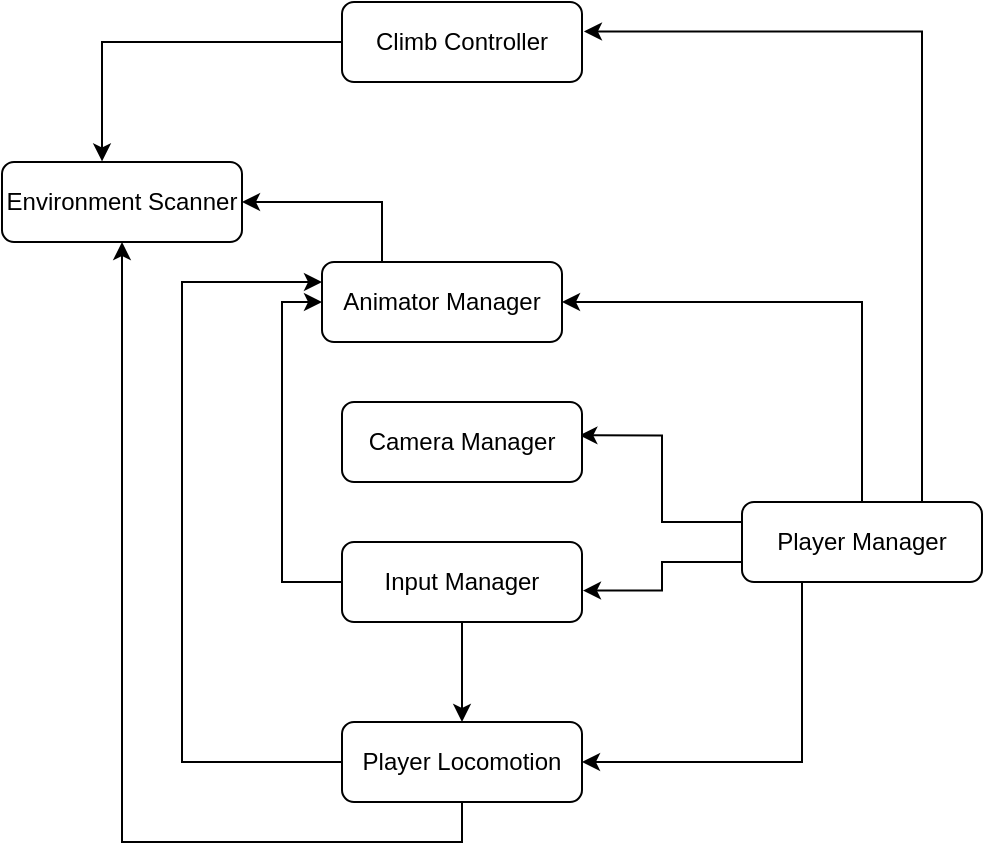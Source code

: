 <mxfile version="21.3.6" type="device">
  <diagram id="C5RBs43oDa-KdzZeNtuy" name="Page-1">
    <mxGraphModel dx="819" dy="404" grid="1" gridSize="10" guides="1" tooltips="1" connect="1" arrows="1" fold="1" page="1" pageScale="1" pageWidth="827" pageHeight="1169" math="0" shadow="0">
      <root>
        <mxCell id="WIyWlLk6GJQsqaUBKTNV-0" />
        <mxCell id="WIyWlLk6GJQsqaUBKTNV-1" parent="WIyWlLk6GJQsqaUBKTNV-0" />
        <mxCell id="WIyWlLk6GJQsqaUBKTNV-3" value="Animator Manager" style="rounded=1;whiteSpace=wrap;html=1;fontSize=12;glass=0;strokeWidth=1;shadow=0;" parent="WIyWlLk6GJQsqaUBKTNV-1" vertex="1">
          <mxGeometry x="290" y="230" width="120" height="40" as="geometry" />
        </mxCell>
        <mxCell id="U_nC-_LRhAZ8mGXo5n-D-15" style="edgeStyle=orthogonalEdgeStyle;rounded=0;orthogonalLoop=1;jettySize=auto;html=1;exitX=0;exitY=0.25;exitDx=0;exitDy=0;entryX=0.989;entryY=0.417;entryDx=0;entryDy=0;entryPerimeter=0;" parent="WIyWlLk6GJQsqaUBKTNV-1" source="U_nC-_LRhAZ8mGXo5n-D-0" target="U_nC-_LRhAZ8mGXo5n-D-2" edge="1">
          <mxGeometry relative="1" as="geometry">
            <Array as="points">
              <mxPoint x="460" y="360" />
              <mxPoint x="460" y="317" />
            </Array>
          </mxGeometry>
        </mxCell>
        <mxCell id="gVwEGgUXFEZ92yk2L-xp-0" style="edgeStyle=orthogonalEdgeStyle;rounded=0;orthogonalLoop=1;jettySize=auto;html=1;exitX=0.5;exitY=0;exitDx=0;exitDy=0;entryX=1;entryY=0.5;entryDx=0;entryDy=0;" parent="WIyWlLk6GJQsqaUBKTNV-1" source="U_nC-_LRhAZ8mGXo5n-D-0" target="WIyWlLk6GJQsqaUBKTNV-3" edge="1">
          <mxGeometry relative="1" as="geometry" />
        </mxCell>
        <mxCell id="gVwEGgUXFEZ92yk2L-xp-2" style="edgeStyle=orthogonalEdgeStyle;rounded=0;orthogonalLoop=1;jettySize=auto;html=1;exitX=0;exitY=0.75;exitDx=0;exitDy=0;entryX=1.004;entryY=0.607;entryDx=0;entryDy=0;entryPerimeter=0;" parent="WIyWlLk6GJQsqaUBKTNV-1" source="U_nC-_LRhAZ8mGXo5n-D-0" target="U_nC-_LRhAZ8mGXo5n-D-3" edge="1">
          <mxGeometry relative="1" as="geometry" />
        </mxCell>
        <mxCell id="KJHmOI00jwW5lU07bH_N-4" style="edgeStyle=orthogonalEdgeStyle;rounded=0;orthogonalLoop=1;jettySize=auto;html=1;exitX=0.75;exitY=0;exitDx=0;exitDy=0;entryX=1.008;entryY=0.368;entryDx=0;entryDy=0;entryPerimeter=0;" edge="1" parent="WIyWlLk6GJQsqaUBKTNV-1" source="U_nC-_LRhAZ8mGXo5n-D-0" target="KJHmOI00jwW5lU07bH_N-0">
          <mxGeometry relative="1" as="geometry" />
        </mxCell>
        <mxCell id="U_nC-_LRhAZ8mGXo5n-D-0" value="Player Manager" style="rounded=1;whiteSpace=wrap;html=1;fontSize=12;glass=0;strokeWidth=1;shadow=0;" parent="WIyWlLk6GJQsqaUBKTNV-1" vertex="1">
          <mxGeometry x="500" y="350" width="120" height="40" as="geometry" />
        </mxCell>
        <mxCell id="U_nC-_LRhAZ8mGXo5n-D-2" value="Camera Manager" style="rounded=1;whiteSpace=wrap;html=1;fontSize=12;glass=0;strokeWidth=1;shadow=0;" parent="WIyWlLk6GJQsqaUBKTNV-1" vertex="1">
          <mxGeometry x="300" y="300" width="120" height="40" as="geometry" />
        </mxCell>
        <mxCell id="U_nC-_LRhAZ8mGXo5n-D-13" style="edgeStyle=orthogonalEdgeStyle;rounded=0;orthogonalLoop=1;jettySize=auto;html=1;exitX=0.5;exitY=1;exitDx=0;exitDy=0;entryX=0.5;entryY=0;entryDx=0;entryDy=0;" parent="WIyWlLk6GJQsqaUBKTNV-1" source="U_nC-_LRhAZ8mGXo5n-D-3" target="U_nC-_LRhAZ8mGXo5n-D-4" edge="1">
          <mxGeometry relative="1" as="geometry" />
        </mxCell>
        <mxCell id="U_nC-_LRhAZ8mGXo5n-D-14" style="edgeStyle=orthogonalEdgeStyle;rounded=0;orthogonalLoop=1;jettySize=auto;html=1;exitX=0;exitY=0.5;exitDx=0;exitDy=0;entryX=0;entryY=0.5;entryDx=0;entryDy=0;" parent="WIyWlLk6GJQsqaUBKTNV-1" source="U_nC-_LRhAZ8mGXo5n-D-3" target="WIyWlLk6GJQsqaUBKTNV-3" edge="1">
          <mxGeometry relative="1" as="geometry" />
        </mxCell>
        <mxCell id="U_nC-_LRhAZ8mGXo5n-D-3" value="Input Manager" style="rounded=1;whiteSpace=wrap;html=1;fontSize=12;glass=0;strokeWidth=1;shadow=0;" parent="WIyWlLk6GJQsqaUBKTNV-1" vertex="1">
          <mxGeometry x="300" y="370" width="120" height="40" as="geometry" />
        </mxCell>
        <mxCell id="WvqiYVY8CMZMoHcK4FwZ-0" style="edgeStyle=orthogonalEdgeStyle;rounded=0;orthogonalLoop=1;jettySize=auto;html=1;exitX=0.5;exitY=1;exitDx=0;exitDy=0;" parent="WIyWlLk6GJQsqaUBKTNV-1" source="U_nC-_LRhAZ8mGXo5n-D-4" target="U_nC-_LRhAZ8mGXo5n-D-9" edge="1">
          <mxGeometry relative="1" as="geometry" />
        </mxCell>
        <mxCell id="KJHmOI00jwW5lU07bH_N-3" style="edgeStyle=orthogonalEdgeStyle;rounded=0;orthogonalLoop=1;jettySize=auto;html=1;exitX=0;exitY=0.5;exitDx=0;exitDy=0;entryX=0;entryY=0.25;entryDx=0;entryDy=0;" edge="1" parent="WIyWlLk6GJQsqaUBKTNV-1" source="U_nC-_LRhAZ8mGXo5n-D-4" target="WIyWlLk6GJQsqaUBKTNV-3">
          <mxGeometry relative="1" as="geometry">
            <mxPoint x="260" y="250" as="targetPoint" />
            <Array as="points">
              <mxPoint x="290" y="480" />
              <mxPoint x="220" y="480" />
              <mxPoint x="220" y="240" />
            </Array>
          </mxGeometry>
        </mxCell>
        <mxCell id="U_nC-_LRhAZ8mGXo5n-D-4" value="Player Locomotion" style="rounded=1;whiteSpace=wrap;html=1;fontSize=12;glass=0;strokeWidth=1;shadow=0;" parent="WIyWlLk6GJQsqaUBKTNV-1" vertex="1">
          <mxGeometry x="300" y="460" width="120" height="40" as="geometry" />
        </mxCell>
        <mxCell id="U_nC-_LRhAZ8mGXo5n-D-7" value="" style="endArrow=classic;html=1;rounded=0;entryX=1;entryY=0.5;entryDx=0;entryDy=0;exitX=0.25;exitY=1;exitDx=0;exitDy=0;" parent="WIyWlLk6GJQsqaUBKTNV-1" source="U_nC-_LRhAZ8mGXo5n-D-0" target="U_nC-_LRhAZ8mGXo5n-D-4" edge="1">
          <mxGeometry width="50" height="50" relative="1" as="geometry">
            <mxPoint x="470" y="410" as="sourcePoint" />
            <mxPoint x="520" y="360" as="targetPoint" />
            <Array as="points">
              <mxPoint x="530" y="480" />
            </Array>
          </mxGeometry>
        </mxCell>
        <mxCell id="U_nC-_LRhAZ8mGXo5n-D-9" value="Environment Scanner" style="rounded=1;whiteSpace=wrap;html=1;fontSize=12;glass=0;strokeWidth=1;shadow=0;" parent="WIyWlLk6GJQsqaUBKTNV-1" vertex="1">
          <mxGeometry x="130" y="180" width="120" height="40" as="geometry" />
        </mxCell>
        <mxCell id="gVwEGgUXFEZ92yk2L-xp-1" value="" style="endArrow=classic;html=1;rounded=0;exitX=0.25;exitY=0;exitDx=0;exitDy=0;entryX=1;entryY=0.5;entryDx=0;entryDy=0;" parent="WIyWlLk6GJQsqaUBKTNV-1" source="WIyWlLk6GJQsqaUBKTNV-3" target="U_nC-_LRhAZ8mGXo5n-D-9" edge="1">
          <mxGeometry width="50" height="50" relative="1" as="geometry">
            <mxPoint x="317" y="237" as="sourcePoint" />
            <mxPoint x="250" y="200" as="targetPoint" />
            <Array as="points">
              <mxPoint x="320" y="200" />
            </Array>
          </mxGeometry>
        </mxCell>
        <mxCell id="KJHmOI00jwW5lU07bH_N-2" style="edgeStyle=orthogonalEdgeStyle;rounded=0;orthogonalLoop=1;jettySize=auto;html=1;exitX=0;exitY=0.5;exitDx=0;exitDy=0;entryX=0.419;entryY=-0.007;entryDx=0;entryDy=0;entryPerimeter=0;" edge="1" parent="WIyWlLk6GJQsqaUBKTNV-1" source="KJHmOI00jwW5lU07bH_N-0" target="U_nC-_LRhAZ8mGXo5n-D-9">
          <mxGeometry relative="1" as="geometry">
            <Array as="points">
              <mxPoint x="180" y="120" />
              <mxPoint x="180" y="180" />
            </Array>
          </mxGeometry>
        </mxCell>
        <mxCell id="KJHmOI00jwW5lU07bH_N-0" value="Climb Controller" style="rounded=1;whiteSpace=wrap;html=1;fontSize=12;glass=0;strokeWidth=1;shadow=0;" vertex="1" parent="WIyWlLk6GJQsqaUBKTNV-1">
          <mxGeometry x="300" y="100" width="120" height="40" as="geometry" />
        </mxCell>
      </root>
    </mxGraphModel>
  </diagram>
</mxfile>
